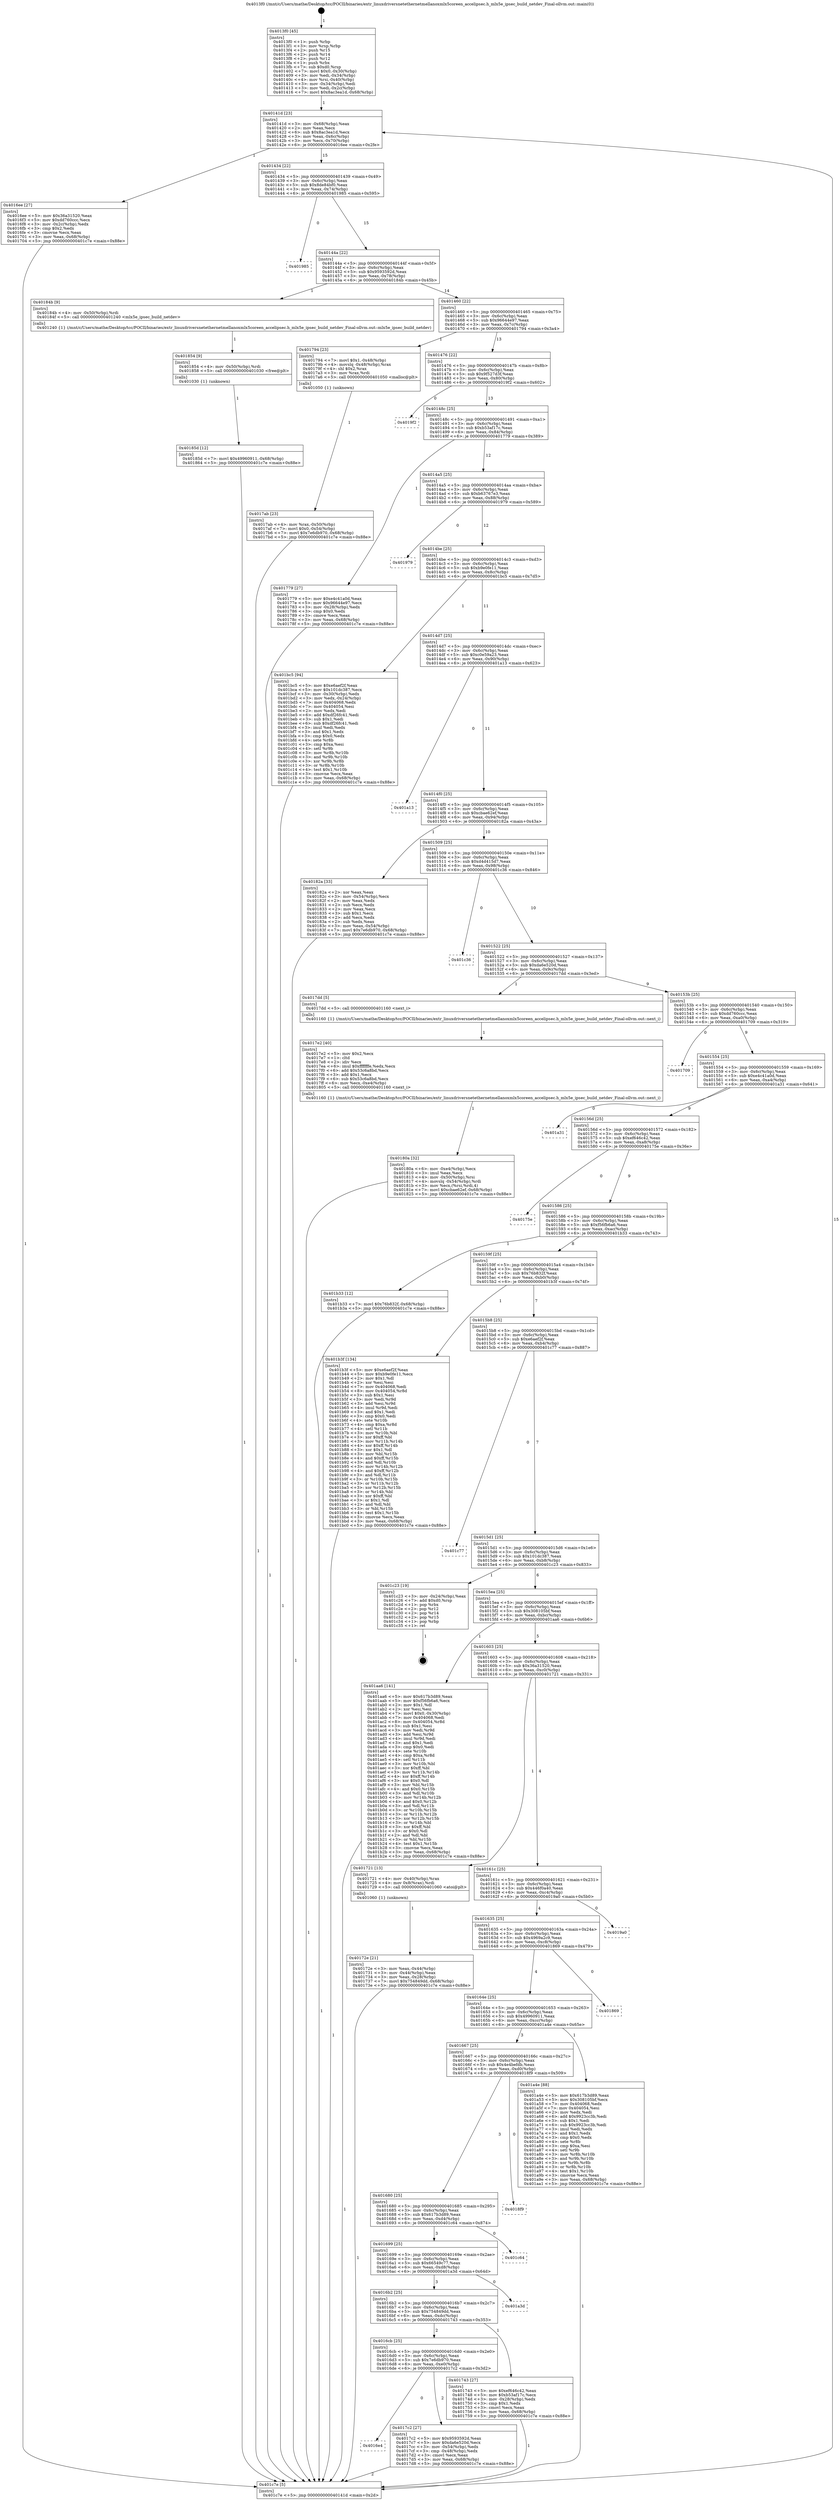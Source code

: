 digraph "0x4013f0" {
  label = "0x4013f0 (/mnt/c/Users/mathe/Desktop/tcc/POCII/binaries/extr_linuxdriversnetethernetmellanoxmlx5coreen_accelipsec.h_mlx5e_ipsec_build_netdev_Final-ollvm.out::main(0))"
  labelloc = "t"
  node[shape=record]

  Entry [label="",width=0.3,height=0.3,shape=circle,fillcolor=black,style=filled]
  "0x40141d" [label="{
     0x40141d [23]\l
     | [instrs]\l
     &nbsp;&nbsp;0x40141d \<+3\>: mov -0x68(%rbp),%eax\l
     &nbsp;&nbsp;0x401420 \<+2\>: mov %eax,%ecx\l
     &nbsp;&nbsp;0x401422 \<+6\>: sub $0x8ac3ea1d,%ecx\l
     &nbsp;&nbsp;0x401428 \<+3\>: mov %eax,-0x6c(%rbp)\l
     &nbsp;&nbsp;0x40142b \<+3\>: mov %ecx,-0x70(%rbp)\l
     &nbsp;&nbsp;0x40142e \<+6\>: je 00000000004016ee \<main+0x2fe\>\l
  }"]
  "0x4016ee" [label="{
     0x4016ee [27]\l
     | [instrs]\l
     &nbsp;&nbsp;0x4016ee \<+5\>: mov $0x36a31520,%eax\l
     &nbsp;&nbsp;0x4016f3 \<+5\>: mov $0xdd760ccc,%ecx\l
     &nbsp;&nbsp;0x4016f8 \<+3\>: mov -0x2c(%rbp),%edx\l
     &nbsp;&nbsp;0x4016fb \<+3\>: cmp $0x2,%edx\l
     &nbsp;&nbsp;0x4016fe \<+3\>: cmovne %ecx,%eax\l
     &nbsp;&nbsp;0x401701 \<+3\>: mov %eax,-0x68(%rbp)\l
     &nbsp;&nbsp;0x401704 \<+5\>: jmp 0000000000401c7e \<main+0x88e\>\l
  }"]
  "0x401434" [label="{
     0x401434 [22]\l
     | [instrs]\l
     &nbsp;&nbsp;0x401434 \<+5\>: jmp 0000000000401439 \<main+0x49\>\l
     &nbsp;&nbsp;0x401439 \<+3\>: mov -0x6c(%rbp),%eax\l
     &nbsp;&nbsp;0x40143c \<+5\>: sub $0x8de84bf0,%eax\l
     &nbsp;&nbsp;0x401441 \<+3\>: mov %eax,-0x74(%rbp)\l
     &nbsp;&nbsp;0x401444 \<+6\>: je 0000000000401985 \<main+0x595\>\l
  }"]
  "0x401c7e" [label="{
     0x401c7e [5]\l
     | [instrs]\l
     &nbsp;&nbsp;0x401c7e \<+5\>: jmp 000000000040141d \<main+0x2d\>\l
  }"]
  "0x4013f0" [label="{
     0x4013f0 [45]\l
     | [instrs]\l
     &nbsp;&nbsp;0x4013f0 \<+1\>: push %rbp\l
     &nbsp;&nbsp;0x4013f1 \<+3\>: mov %rsp,%rbp\l
     &nbsp;&nbsp;0x4013f4 \<+2\>: push %r15\l
     &nbsp;&nbsp;0x4013f6 \<+2\>: push %r14\l
     &nbsp;&nbsp;0x4013f8 \<+2\>: push %r12\l
     &nbsp;&nbsp;0x4013fa \<+1\>: push %rbx\l
     &nbsp;&nbsp;0x4013fb \<+7\>: sub $0xd0,%rsp\l
     &nbsp;&nbsp;0x401402 \<+7\>: movl $0x0,-0x30(%rbp)\l
     &nbsp;&nbsp;0x401409 \<+3\>: mov %edi,-0x34(%rbp)\l
     &nbsp;&nbsp;0x40140c \<+4\>: mov %rsi,-0x40(%rbp)\l
     &nbsp;&nbsp;0x401410 \<+3\>: mov -0x34(%rbp),%edi\l
     &nbsp;&nbsp;0x401413 \<+3\>: mov %edi,-0x2c(%rbp)\l
     &nbsp;&nbsp;0x401416 \<+7\>: movl $0x8ac3ea1d,-0x68(%rbp)\l
  }"]
  Exit [label="",width=0.3,height=0.3,shape=circle,fillcolor=black,style=filled,peripheries=2]
  "0x401985" [label="{
     0x401985\l
  }", style=dashed]
  "0x40144a" [label="{
     0x40144a [22]\l
     | [instrs]\l
     &nbsp;&nbsp;0x40144a \<+5\>: jmp 000000000040144f \<main+0x5f\>\l
     &nbsp;&nbsp;0x40144f \<+3\>: mov -0x6c(%rbp),%eax\l
     &nbsp;&nbsp;0x401452 \<+5\>: sub $0x9593592d,%eax\l
     &nbsp;&nbsp;0x401457 \<+3\>: mov %eax,-0x78(%rbp)\l
     &nbsp;&nbsp;0x40145a \<+6\>: je 000000000040184b \<main+0x45b\>\l
  }"]
  "0x40185d" [label="{
     0x40185d [12]\l
     | [instrs]\l
     &nbsp;&nbsp;0x40185d \<+7\>: movl $0x49960911,-0x68(%rbp)\l
     &nbsp;&nbsp;0x401864 \<+5\>: jmp 0000000000401c7e \<main+0x88e\>\l
  }"]
  "0x40184b" [label="{
     0x40184b [9]\l
     | [instrs]\l
     &nbsp;&nbsp;0x40184b \<+4\>: mov -0x50(%rbp),%rdi\l
     &nbsp;&nbsp;0x40184f \<+5\>: call 0000000000401240 \<mlx5e_ipsec_build_netdev\>\l
     | [calls]\l
     &nbsp;&nbsp;0x401240 \{1\} (/mnt/c/Users/mathe/Desktop/tcc/POCII/binaries/extr_linuxdriversnetethernetmellanoxmlx5coreen_accelipsec.h_mlx5e_ipsec_build_netdev_Final-ollvm.out::mlx5e_ipsec_build_netdev)\l
  }"]
  "0x401460" [label="{
     0x401460 [22]\l
     | [instrs]\l
     &nbsp;&nbsp;0x401460 \<+5\>: jmp 0000000000401465 \<main+0x75\>\l
     &nbsp;&nbsp;0x401465 \<+3\>: mov -0x6c(%rbp),%eax\l
     &nbsp;&nbsp;0x401468 \<+5\>: sub $0x96644e97,%eax\l
     &nbsp;&nbsp;0x40146d \<+3\>: mov %eax,-0x7c(%rbp)\l
     &nbsp;&nbsp;0x401470 \<+6\>: je 0000000000401794 \<main+0x3a4\>\l
  }"]
  "0x401854" [label="{
     0x401854 [9]\l
     | [instrs]\l
     &nbsp;&nbsp;0x401854 \<+4\>: mov -0x50(%rbp),%rdi\l
     &nbsp;&nbsp;0x401858 \<+5\>: call 0000000000401030 \<free@plt\>\l
     | [calls]\l
     &nbsp;&nbsp;0x401030 \{1\} (unknown)\l
  }"]
  "0x401794" [label="{
     0x401794 [23]\l
     | [instrs]\l
     &nbsp;&nbsp;0x401794 \<+7\>: movl $0x1,-0x48(%rbp)\l
     &nbsp;&nbsp;0x40179b \<+4\>: movslq -0x48(%rbp),%rax\l
     &nbsp;&nbsp;0x40179f \<+4\>: shl $0x2,%rax\l
     &nbsp;&nbsp;0x4017a3 \<+3\>: mov %rax,%rdi\l
     &nbsp;&nbsp;0x4017a6 \<+5\>: call 0000000000401050 \<malloc@plt\>\l
     | [calls]\l
     &nbsp;&nbsp;0x401050 \{1\} (unknown)\l
  }"]
  "0x401476" [label="{
     0x401476 [22]\l
     | [instrs]\l
     &nbsp;&nbsp;0x401476 \<+5\>: jmp 000000000040147b \<main+0x8b\>\l
     &nbsp;&nbsp;0x40147b \<+3\>: mov -0x6c(%rbp),%eax\l
     &nbsp;&nbsp;0x40147e \<+5\>: sub $0x9f527d3f,%eax\l
     &nbsp;&nbsp;0x401483 \<+3\>: mov %eax,-0x80(%rbp)\l
     &nbsp;&nbsp;0x401486 \<+6\>: je 00000000004019f2 \<main+0x602\>\l
  }"]
  "0x40180a" [label="{
     0x40180a [32]\l
     | [instrs]\l
     &nbsp;&nbsp;0x40180a \<+6\>: mov -0xe4(%rbp),%ecx\l
     &nbsp;&nbsp;0x401810 \<+3\>: imul %eax,%ecx\l
     &nbsp;&nbsp;0x401813 \<+4\>: mov -0x50(%rbp),%rsi\l
     &nbsp;&nbsp;0x401817 \<+4\>: movslq -0x54(%rbp),%rdi\l
     &nbsp;&nbsp;0x40181b \<+3\>: mov %ecx,(%rsi,%rdi,4)\l
     &nbsp;&nbsp;0x40181e \<+7\>: movl $0xcbae62ef,-0x68(%rbp)\l
     &nbsp;&nbsp;0x401825 \<+5\>: jmp 0000000000401c7e \<main+0x88e\>\l
  }"]
  "0x4019f2" [label="{
     0x4019f2\l
  }", style=dashed]
  "0x40148c" [label="{
     0x40148c [25]\l
     | [instrs]\l
     &nbsp;&nbsp;0x40148c \<+5\>: jmp 0000000000401491 \<main+0xa1\>\l
     &nbsp;&nbsp;0x401491 \<+3\>: mov -0x6c(%rbp),%eax\l
     &nbsp;&nbsp;0x401494 \<+5\>: sub $0xb53af17c,%eax\l
     &nbsp;&nbsp;0x401499 \<+6\>: mov %eax,-0x84(%rbp)\l
     &nbsp;&nbsp;0x40149f \<+6\>: je 0000000000401779 \<main+0x389\>\l
  }"]
  "0x4017e2" [label="{
     0x4017e2 [40]\l
     | [instrs]\l
     &nbsp;&nbsp;0x4017e2 \<+5\>: mov $0x2,%ecx\l
     &nbsp;&nbsp;0x4017e7 \<+1\>: cltd\l
     &nbsp;&nbsp;0x4017e8 \<+2\>: idiv %ecx\l
     &nbsp;&nbsp;0x4017ea \<+6\>: imul $0xfffffffe,%edx,%ecx\l
     &nbsp;&nbsp;0x4017f0 \<+6\>: add $0x53c6a8bd,%ecx\l
     &nbsp;&nbsp;0x4017f6 \<+3\>: add $0x1,%ecx\l
     &nbsp;&nbsp;0x4017f9 \<+6\>: sub $0x53c6a8bd,%ecx\l
     &nbsp;&nbsp;0x4017ff \<+6\>: mov %ecx,-0xe4(%rbp)\l
     &nbsp;&nbsp;0x401805 \<+5\>: call 0000000000401160 \<next_i\>\l
     | [calls]\l
     &nbsp;&nbsp;0x401160 \{1\} (/mnt/c/Users/mathe/Desktop/tcc/POCII/binaries/extr_linuxdriversnetethernetmellanoxmlx5coreen_accelipsec.h_mlx5e_ipsec_build_netdev_Final-ollvm.out::next_i)\l
  }"]
  "0x401779" [label="{
     0x401779 [27]\l
     | [instrs]\l
     &nbsp;&nbsp;0x401779 \<+5\>: mov $0xe4c41a0d,%eax\l
     &nbsp;&nbsp;0x40177e \<+5\>: mov $0x96644e97,%ecx\l
     &nbsp;&nbsp;0x401783 \<+3\>: mov -0x28(%rbp),%edx\l
     &nbsp;&nbsp;0x401786 \<+3\>: cmp $0x0,%edx\l
     &nbsp;&nbsp;0x401789 \<+3\>: cmove %ecx,%eax\l
     &nbsp;&nbsp;0x40178c \<+3\>: mov %eax,-0x68(%rbp)\l
     &nbsp;&nbsp;0x40178f \<+5\>: jmp 0000000000401c7e \<main+0x88e\>\l
  }"]
  "0x4014a5" [label="{
     0x4014a5 [25]\l
     | [instrs]\l
     &nbsp;&nbsp;0x4014a5 \<+5\>: jmp 00000000004014aa \<main+0xba\>\l
     &nbsp;&nbsp;0x4014aa \<+3\>: mov -0x6c(%rbp),%eax\l
     &nbsp;&nbsp;0x4014ad \<+5\>: sub $0xb63767e3,%eax\l
     &nbsp;&nbsp;0x4014b2 \<+6\>: mov %eax,-0x88(%rbp)\l
     &nbsp;&nbsp;0x4014b8 \<+6\>: je 0000000000401979 \<main+0x589\>\l
  }"]
  "0x4016e4" [label="{
     0x4016e4\l
  }", style=dashed]
  "0x401979" [label="{
     0x401979\l
  }", style=dashed]
  "0x4014be" [label="{
     0x4014be [25]\l
     | [instrs]\l
     &nbsp;&nbsp;0x4014be \<+5\>: jmp 00000000004014c3 \<main+0xd3\>\l
     &nbsp;&nbsp;0x4014c3 \<+3\>: mov -0x6c(%rbp),%eax\l
     &nbsp;&nbsp;0x4014c6 \<+5\>: sub $0xb9e0fe11,%eax\l
     &nbsp;&nbsp;0x4014cb \<+6\>: mov %eax,-0x8c(%rbp)\l
     &nbsp;&nbsp;0x4014d1 \<+6\>: je 0000000000401bc5 \<main+0x7d5\>\l
  }"]
  "0x4017c2" [label="{
     0x4017c2 [27]\l
     | [instrs]\l
     &nbsp;&nbsp;0x4017c2 \<+5\>: mov $0x9593592d,%eax\l
     &nbsp;&nbsp;0x4017c7 \<+5\>: mov $0xda6e520d,%ecx\l
     &nbsp;&nbsp;0x4017cc \<+3\>: mov -0x54(%rbp),%edx\l
     &nbsp;&nbsp;0x4017cf \<+3\>: cmp -0x48(%rbp),%edx\l
     &nbsp;&nbsp;0x4017d2 \<+3\>: cmovl %ecx,%eax\l
     &nbsp;&nbsp;0x4017d5 \<+3\>: mov %eax,-0x68(%rbp)\l
     &nbsp;&nbsp;0x4017d8 \<+5\>: jmp 0000000000401c7e \<main+0x88e\>\l
  }"]
  "0x401bc5" [label="{
     0x401bc5 [94]\l
     | [instrs]\l
     &nbsp;&nbsp;0x401bc5 \<+5\>: mov $0xe6aef2f,%eax\l
     &nbsp;&nbsp;0x401bca \<+5\>: mov $0x101dc387,%ecx\l
     &nbsp;&nbsp;0x401bcf \<+3\>: mov -0x30(%rbp),%edx\l
     &nbsp;&nbsp;0x401bd2 \<+3\>: mov %edx,-0x24(%rbp)\l
     &nbsp;&nbsp;0x401bd5 \<+7\>: mov 0x404068,%edx\l
     &nbsp;&nbsp;0x401bdc \<+7\>: mov 0x404054,%esi\l
     &nbsp;&nbsp;0x401be3 \<+2\>: mov %edx,%edi\l
     &nbsp;&nbsp;0x401be5 \<+6\>: add $0xdf26fc41,%edi\l
     &nbsp;&nbsp;0x401beb \<+3\>: sub $0x1,%edi\l
     &nbsp;&nbsp;0x401bee \<+6\>: sub $0xdf26fc41,%edi\l
     &nbsp;&nbsp;0x401bf4 \<+3\>: imul %edi,%edx\l
     &nbsp;&nbsp;0x401bf7 \<+3\>: and $0x1,%edx\l
     &nbsp;&nbsp;0x401bfa \<+3\>: cmp $0x0,%edx\l
     &nbsp;&nbsp;0x401bfd \<+4\>: sete %r8b\l
     &nbsp;&nbsp;0x401c01 \<+3\>: cmp $0xa,%esi\l
     &nbsp;&nbsp;0x401c04 \<+4\>: setl %r9b\l
     &nbsp;&nbsp;0x401c08 \<+3\>: mov %r8b,%r10b\l
     &nbsp;&nbsp;0x401c0b \<+3\>: and %r9b,%r10b\l
     &nbsp;&nbsp;0x401c0e \<+3\>: xor %r9b,%r8b\l
     &nbsp;&nbsp;0x401c11 \<+3\>: or %r8b,%r10b\l
     &nbsp;&nbsp;0x401c14 \<+4\>: test $0x1,%r10b\l
     &nbsp;&nbsp;0x401c18 \<+3\>: cmovne %ecx,%eax\l
     &nbsp;&nbsp;0x401c1b \<+3\>: mov %eax,-0x68(%rbp)\l
     &nbsp;&nbsp;0x401c1e \<+5\>: jmp 0000000000401c7e \<main+0x88e\>\l
  }"]
  "0x4014d7" [label="{
     0x4014d7 [25]\l
     | [instrs]\l
     &nbsp;&nbsp;0x4014d7 \<+5\>: jmp 00000000004014dc \<main+0xec\>\l
     &nbsp;&nbsp;0x4014dc \<+3\>: mov -0x6c(%rbp),%eax\l
     &nbsp;&nbsp;0x4014df \<+5\>: sub $0xc0e59a23,%eax\l
     &nbsp;&nbsp;0x4014e4 \<+6\>: mov %eax,-0x90(%rbp)\l
     &nbsp;&nbsp;0x4014ea \<+6\>: je 0000000000401a13 \<main+0x623\>\l
  }"]
  "0x4017ab" [label="{
     0x4017ab [23]\l
     | [instrs]\l
     &nbsp;&nbsp;0x4017ab \<+4\>: mov %rax,-0x50(%rbp)\l
     &nbsp;&nbsp;0x4017af \<+7\>: movl $0x0,-0x54(%rbp)\l
     &nbsp;&nbsp;0x4017b6 \<+7\>: movl $0x7e6db970,-0x68(%rbp)\l
     &nbsp;&nbsp;0x4017bd \<+5\>: jmp 0000000000401c7e \<main+0x88e\>\l
  }"]
  "0x401a13" [label="{
     0x401a13\l
  }", style=dashed]
  "0x4014f0" [label="{
     0x4014f0 [25]\l
     | [instrs]\l
     &nbsp;&nbsp;0x4014f0 \<+5\>: jmp 00000000004014f5 \<main+0x105\>\l
     &nbsp;&nbsp;0x4014f5 \<+3\>: mov -0x6c(%rbp),%eax\l
     &nbsp;&nbsp;0x4014f8 \<+5\>: sub $0xcbae62ef,%eax\l
     &nbsp;&nbsp;0x4014fd \<+6\>: mov %eax,-0x94(%rbp)\l
     &nbsp;&nbsp;0x401503 \<+6\>: je 000000000040182a \<main+0x43a\>\l
  }"]
  "0x4016cb" [label="{
     0x4016cb [25]\l
     | [instrs]\l
     &nbsp;&nbsp;0x4016cb \<+5\>: jmp 00000000004016d0 \<main+0x2e0\>\l
     &nbsp;&nbsp;0x4016d0 \<+3\>: mov -0x6c(%rbp),%eax\l
     &nbsp;&nbsp;0x4016d3 \<+5\>: sub $0x7e6db970,%eax\l
     &nbsp;&nbsp;0x4016d8 \<+6\>: mov %eax,-0xe0(%rbp)\l
     &nbsp;&nbsp;0x4016de \<+6\>: je 00000000004017c2 \<main+0x3d2\>\l
  }"]
  "0x40182a" [label="{
     0x40182a [33]\l
     | [instrs]\l
     &nbsp;&nbsp;0x40182a \<+2\>: xor %eax,%eax\l
     &nbsp;&nbsp;0x40182c \<+3\>: mov -0x54(%rbp),%ecx\l
     &nbsp;&nbsp;0x40182f \<+2\>: mov %eax,%edx\l
     &nbsp;&nbsp;0x401831 \<+2\>: sub %ecx,%edx\l
     &nbsp;&nbsp;0x401833 \<+2\>: mov %eax,%ecx\l
     &nbsp;&nbsp;0x401835 \<+3\>: sub $0x1,%ecx\l
     &nbsp;&nbsp;0x401838 \<+2\>: add %ecx,%edx\l
     &nbsp;&nbsp;0x40183a \<+2\>: sub %edx,%eax\l
     &nbsp;&nbsp;0x40183c \<+3\>: mov %eax,-0x54(%rbp)\l
     &nbsp;&nbsp;0x40183f \<+7\>: movl $0x7e6db970,-0x68(%rbp)\l
     &nbsp;&nbsp;0x401846 \<+5\>: jmp 0000000000401c7e \<main+0x88e\>\l
  }"]
  "0x401509" [label="{
     0x401509 [25]\l
     | [instrs]\l
     &nbsp;&nbsp;0x401509 \<+5\>: jmp 000000000040150e \<main+0x11e\>\l
     &nbsp;&nbsp;0x40150e \<+3\>: mov -0x6c(%rbp),%eax\l
     &nbsp;&nbsp;0x401511 \<+5\>: sub $0xd4d415d7,%eax\l
     &nbsp;&nbsp;0x401516 \<+6\>: mov %eax,-0x98(%rbp)\l
     &nbsp;&nbsp;0x40151c \<+6\>: je 0000000000401c36 \<main+0x846\>\l
  }"]
  "0x401743" [label="{
     0x401743 [27]\l
     | [instrs]\l
     &nbsp;&nbsp;0x401743 \<+5\>: mov $0xef646c42,%eax\l
     &nbsp;&nbsp;0x401748 \<+5\>: mov $0xb53af17c,%ecx\l
     &nbsp;&nbsp;0x40174d \<+3\>: mov -0x28(%rbp),%edx\l
     &nbsp;&nbsp;0x401750 \<+3\>: cmp $0x1,%edx\l
     &nbsp;&nbsp;0x401753 \<+3\>: cmovl %ecx,%eax\l
     &nbsp;&nbsp;0x401756 \<+3\>: mov %eax,-0x68(%rbp)\l
     &nbsp;&nbsp;0x401759 \<+5\>: jmp 0000000000401c7e \<main+0x88e\>\l
  }"]
  "0x401c36" [label="{
     0x401c36\l
  }", style=dashed]
  "0x401522" [label="{
     0x401522 [25]\l
     | [instrs]\l
     &nbsp;&nbsp;0x401522 \<+5\>: jmp 0000000000401527 \<main+0x137\>\l
     &nbsp;&nbsp;0x401527 \<+3\>: mov -0x6c(%rbp),%eax\l
     &nbsp;&nbsp;0x40152a \<+5\>: sub $0xda6e520d,%eax\l
     &nbsp;&nbsp;0x40152f \<+6\>: mov %eax,-0x9c(%rbp)\l
     &nbsp;&nbsp;0x401535 \<+6\>: je 00000000004017dd \<main+0x3ed\>\l
  }"]
  "0x4016b2" [label="{
     0x4016b2 [25]\l
     | [instrs]\l
     &nbsp;&nbsp;0x4016b2 \<+5\>: jmp 00000000004016b7 \<main+0x2c7\>\l
     &nbsp;&nbsp;0x4016b7 \<+3\>: mov -0x6c(%rbp),%eax\l
     &nbsp;&nbsp;0x4016ba \<+5\>: sub $0x754849dd,%eax\l
     &nbsp;&nbsp;0x4016bf \<+6\>: mov %eax,-0xdc(%rbp)\l
     &nbsp;&nbsp;0x4016c5 \<+6\>: je 0000000000401743 \<main+0x353\>\l
  }"]
  "0x4017dd" [label="{
     0x4017dd [5]\l
     | [instrs]\l
     &nbsp;&nbsp;0x4017dd \<+5\>: call 0000000000401160 \<next_i\>\l
     | [calls]\l
     &nbsp;&nbsp;0x401160 \{1\} (/mnt/c/Users/mathe/Desktop/tcc/POCII/binaries/extr_linuxdriversnetethernetmellanoxmlx5coreen_accelipsec.h_mlx5e_ipsec_build_netdev_Final-ollvm.out::next_i)\l
  }"]
  "0x40153b" [label="{
     0x40153b [25]\l
     | [instrs]\l
     &nbsp;&nbsp;0x40153b \<+5\>: jmp 0000000000401540 \<main+0x150\>\l
     &nbsp;&nbsp;0x401540 \<+3\>: mov -0x6c(%rbp),%eax\l
     &nbsp;&nbsp;0x401543 \<+5\>: sub $0xdd760ccc,%eax\l
     &nbsp;&nbsp;0x401548 \<+6\>: mov %eax,-0xa0(%rbp)\l
     &nbsp;&nbsp;0x40154e \<+6\>: je 0000000000401709 \<main+0x319\>\l
  }"]
  "0x401a3d" [label="{
     0x401a3d\l
  }", style=dashed]
  "0x401709" [label="{
     0x401709\l
  }", style=dashed]
  "0x401554" [label="{
     0x401554 [25]\l
     | [instrs]\l
     &nbsp;&nbsp;0x401554 \<+5\>: jmp 0000000000401559 \<main+0x169\>\l
     &nbsp;&nbsp;0x401559 \<+3\>: mov -0x6c(%rbp),%eax\l
     &nbsp;&nbsp;0x40155c \<+5\>: sub $0xe4c41a0d,%eax\l
     &nbsp;&nbsp;0x401561 \<+6\>: mov %eax,-0xa4(%rbp)\l
     &nbsp;&nbsp;0x401567 \<+6\>: je 0000000000401a31 \<main+0x641\>\l
  }"]
  "0x401699" [label="{
     0x401699 [25]\l
     | [instrs]\l
     &nbsp;&nbsp;0x401699 \<+5\>: jmp 000000000040169e \<main+0x2ae\>\l
     &nbsp;&nbsp;0x40169e \<+3\>: mov -0x6c(%rbp),%eax\l
     &nbsp;&nbsp;0x4016a1 \<+5\>: sub $0x66549c77,%eax\l
     &nbsp;&nbsp;0x4016a6 \<+6\>: mov %eax,-0xd8(%rbp)\l
     &nbsp;&nbsp;0x4016ac \<+6\>: je 0000000000401a3d \<main+0x64d\>\l
  }"]
  "0x401a31" [label="{
     0x401a31\l
  }", style=dashed]
  "0x40156d" [label="{
     0x40156d [25]\l
     | [instrs]\l
     &nbsp;&nbsp;0x40156d \<+5\>: jmp 0000000000401572 \<main+0x182\>\l
     &nbsp;&nbsp;0x401572 \<+3\>: mov -0x6c(%rbp),%eax\l
     &nbsp;&nbsp;0x401575 \<+5\>: sub $0xef646c42,%eax\l
     &nbsp;&nbsp;0x40157a \<+6\>: mov %eax,-0xa8(%rbp)\l
     &nbsp;&nbsp;0x401580 \<+6\>: je 000000000040175e \<main+0x36e\>\l
  }"]
  "0x401c64" [label="{
     0x401c64\l
  }", style=dashed]
  "0x40175e" [label="{
     0x40175e\l
  }", style=dashed]
  "0x401586" [label="{
     0x401586 [25]\l
     | [instrs]\l
     &nbsp;&nbsp;0x401586 \<+5\>: jmp 000000000040158b \<main+0x19b\>\l
     &nbsp;&nbsp;0x40158b \<+3\>: mov -0x6c(%rbp),%eax\l
     &nbsp;&nbsp;0x40158e \<+5\>: sub $0xf56fb6a6,%eax\l
     &nbsp;&nbsp;0x401593 \<+6\>: mov %eax,-0xac(%rbp)\l
     &nbsp;&nbsp;0x401599 \<+6\>: je 0000000000401b33 \<main+0x743\>\l
  }"]
  "0x401680" [label="{
     0x401680 [25]\l
     | [instrs]\l
     &nbsp;&nbsp;0x401680 \<+5\>: jmp 0000000000401685 \<main+0x295\>\l
     &nbsp;&nbsp;0x401685 \<+3\>: mov -0x6c(%rbp),%eax\l
     &nbsp;&nbsp;0x401688 \<+5\>: sub $0x617b3d89,%eax\l
     &nbsp;&nbsp;0x40168d \<+6\>: mov %eax,-0xd4(%rbp)\l
     &nbsp;&nbsp;0x401693 \<+6\>: je 0000000000401c64 \<main+0x874\>\l
  }"]
  "0x401b33" [label="{
     0x401b33 [12]\l
     | [instrs]\l
     &nbsp;&nbsp;0x401b33 \<+7\>: movl $0x76b832f,-0x68(%rbp)\l
     &nbsp;&nbsp;0x401b3a \<+5\>: jmp 0000000000401c7e \<main+0x88e\>\l
  }"]
  "0x40159f" [label="{
     0x40159f [25]\l
     | [instrs]\l
     &nbsp;&nbsp;0x40159f \<+5\>: jmp 00000000004015a4 \<main+0x1b4\>\l
     &nbsp;&nbsp;0x4015a4 \<+3\>: mov -0x6c(%rbp),%eax\l
     &nbsp;&nbsp;0x4015a7 \<+5\>: sub $0x76b832f,%eax\l
     &nbsp;&nbsp;0x4015ac \<+6\>: mov %eax,-0xb0(%rbp)\l
     &nbsp;&nbsp;0x4015b2 \<+6\>: je 0000000000401b3f \<main+0x74f\>\l
  }"]
  "0x4018f9" [label="{
     0x4018f9\l
  }", style=dashed]
  "0x401b3f" [label="{
     0x401b3f [134]\l
     | [instrs]\l
     &nbsp;&nbsp;0x401b3f \<+5\>: mov $0xe6aef2f,%eax\l
     &nbsp;&nbsp;0x401b44 \<+5\>: mov $0xb9e0fe11,%ecx\l
     &nbsp;&nbsp;0x401b49 \<+2\>: mov $0x1,%dl\l
     &nbsp;&nbsp;0x401b4b \<+2\>: xor %esi,%esi\l
     &nbsp;&nbsp;0x401b4d \<+7\>: mov 0x404068,%edi\l
     &nbsp;&nbsp;0x401b54 \<+8\>: mov 0x404054,%r8d\l
     &nbsp;&nbsp;0x401b5c \<+3\>: sub $0x1,%esi\l
     &nbsp;&nbsp;0x401b5f \<+3\>: mov %edi,%r9d\l
     &nbsp;&nbsp;0x401b62 \<+3\>: add %esi,%r9d\l
     &nbsp;&nbsp;0x401b65 \<+4\>: imul %r9d,%edi\l
     &nbsp;&nbsp;0x401b69 \<+3\>: and $0x1,%edi\l
     &nbsp;&nbsp;0x401b6c \<+3\>: cmp $0x0,%edi\l
     &nbsp;&nbsp;0x401b6f \<+4\>: sete %r10b\l
     &nbsp;&nbsp;0x401b73 \<+4\>: cmp $0xa,%r8d\l
     &nbsp;&nbsp;0x401b77 \<+4\>: setl %r11b\l
     &nbsp;&nbsp;0x401b7b \<+3\>: mov %r10b,%bl\l
     &nbsp;&nbsp;0x401b7e \<+3\>: xor $0xff,%bl\l
     &nbsp;&nbsp;0x401b81 \<+3\>: mov %r11b,%r14b\l
     &nbsp;&nbsp;0x401b84 \<+4\>: xor $0xff,%r14b\l
     &nbsp;&nbsp;0x401b88 \<+3\>: xor $0x1,%dl\l
     &nbsp;&nbsp;0x401b8b \<+3\>: mov %bl,%r15b\l
     &nbsp;&nbsp;0x401b8e \<+4\>: and $0xff,%r15b\l
     &nbsp;&nbsp;0x401b92 \<+3\>: and %dl,%r10b\l
     &nbsp;&nbsp;0x401b95 \<+3\>: mov %r14b,%r12b\l
     &nbsp;&nbsp;0x401b98 \<+4\>: and $0xff,%r12b\l
     &nbsp;&nbsp;0x401b9c \<+3\>: and %dl,%r11b\l
     &nbsp;&nbsp;0x401b9f \<+3\>: or %r10b,%r15b\l
     &nbsp;&nbsp;0x401ba2 \<+3\>: or %r11b,%r12b\l
     &nbsp;&nbsp;0x401ba5 \<+3\>: xor %r12b,%r15b\l
     &nbsp;&nbsp;0x401ba8 \<+3\>: or %r14b,%bl\l
     &nbsp;&nbsp;0x401bab \<+3\>: xor $0xff,%bl\l
     &nbsp;&nbsp;0x401bae \<+3\>: or $0x1,%dl\l
     &nbsp;&nbsp;0x401bb1 \<+2\>: and %dl,%bl\l
     &nbsp;&nbsp;0x401bb3 \<+3\>: or %bl,%r15b\l
     &nbsp;&nbsp;0x401bb6 \<+4\>: test $0x1,%r15b\l
     &nbsp;&nbsp;0x401bba \<+3\>: cmovne %ecx,%eax\l
     &nbsp;&nbsp;0x401bbd \<+3\>: mov %eax,-0x68(%rbp)\l
     &nbsp;&nbsp;0x401bc0 \<+5\>: jmp 0000000000401c7e \<main+0x88e\>\l
  }"]
  "0x4015b8" [label="{
     0x4015b8 [25]\l
     | [instrs]\l
     &nbsp;&nbsp;0x4015b8 \<+5\>: jmp 00000000004015bd \<main+0x1cd\>\l
     &nbsp;&nbsp;0x4015bd \<+3\>: mov -0x6c(%rbp),%eax\l
     &nbsp;&nbsp;0x4015c0 \<+5\>: sub $0xe6aef2f,%eax\l
     &nbsp;&nbsp;0x4015c5 \<+6\>: mov %eax,-0xb4(%rbp)\l
     &nbsp;&nbsp;0x4015cb \<+6\>: je 0000000000401c77 \<main+0x887\>\l
  }"]
  "0x401667" [label="{
     0x401667 [25]\l
     | [instrs]\l
     &nbsp;&nbsp;0x401667 \<+5\>: jmp 000000000040166c \<main+0x27c\>\l
     &nbsp;&nbsp;0x40166c \<+3\>: mov -0x6c(%rbp),%eax\l
     &nbsp;&nbsp;0x40166f \<+5\>: sub $0x4e4befdb,%eax\l
     &nbsp;&nbsp;0x401674 \<+6\>: mov %eax,-0xd0(%rbp)\l
     &nbsp;&nbsp;0x40167a \<+6\>: je 00000000004018f9 \<main+0x509\>\l
  }"]
  "0x401c77" [label="{
     0x401c77\l
  }", style=dashed]
  "0x4015d1" [label="{
     0x4015d1 [25]\l
     | [instrs]\l
     &nbsp;&nbsp;0x4015d1 \<+5\>: jmp 00000000004015d6 \<main+0x1e6\>\l
     &nbsp;&nbsp;0x4015d6 \<+3\>: mov -0x6c(%rbp),%eax\l
     &nbsp;&nbsp;0x4015d9 \<+5\>: sub $0x101dc387,%eax\l
     &nbsp;&nbsp;0x4015de \<+6\>: mov %eax,-0xb8(%rbp)\l
     &nbsp;&nbsp;0x4015e4 \<+6\>: je 0000000000401c23 \<main+0x833\>\l
  }"]
  "0x401a4e" [label="{
     0x401a4e [88]\l
     | [instrs]\l
     &nbsp;&nbsp;0x401a4e \<+5\>: mov $0x617b3d89,%eax\l
     &nbsp;&nbsp;0x401a53 \<+5\>: mov $0x308105bf,%ecx\l
     &nbsp;&nbsp;0x401a58 \<+7\>: mov 0x404068,%edx\l
     &nbsp;&nbsp;0x401a5f \<+7\>: mov 0x404054,%esi\l
     &nbsp;&nbsp;0x401a66 \<+2\>: mov %edx,%edi\l
     &nbsp;&nbsp;0x401a68 \<+6\>: add $0x9923cc3b,%edi\l
     &nbsp;&nbsp;0x401a6e \<+3\>: sub $0x1,%edi\l
     &nbsp;&nbsp;0x401a71 \<+6\>: sub $0x9923cc3b,%edi\l
     &nbsp;&nbsp;0x401a77 \<+3\>: imul %edi,%edx\l
     &nbsp;&nbsp;0x401a7a \<+3\>: and $0x1,%edx\l
     &nbsp;&nbsp;0x401a7d \<+3\>: cmp $0x0,%edx\l
     &nbsp;&nbsp;0x401a80 \<+4\>: sete %r8b\l
     &nbsp;&nbsp;0x401a84 \<+3\>: cmp $0xa,%esi\l
     &nbsp;&nbsp;0x401a87 \<+4\>: setl %r9b\l
     &nbsp;&nbsp;0x401a8b \<+3\>: mov %r8b,%r10b\l
     &nbsp;&nbsp;0x401a8e \<+3\>: and %r9b,%r10b\l
     &nbsp;&nbsp;0x401a91 \<+3\>: xor %r9b,%r8b\l
     &nbsp;&nbsp;0x401a94 \<+3\>: or %r8b,%r10b\l
     &nbsp;&nbsp;0x401a97 \<+4\>: test $0x1,%r10b\l
     &nbsp;&nbsp;0x401a9b \<+3\>: cmovne %ecx,%eax\l
     &nbsp;&nbsp;0x401a9e \<+3\>: mov %eax,-0x68(%rbp)\l
     &nbsp;&nbsp;0x401aa1 \<+5\>: jmp 0000000000401c7e \<main+0x88e\>\l
  }"]
  "0x401c23" [label="{
     0x401c23 [19]\l
     | [instrs]\l
     &nbsp;&nbsp;0x401c23 \<+3\>: mov -0x24(%rbp),%eax\l
     &nbsp;&nbsp;0x401c26 \<+7\>: add $0xd0,%rsp\l
     &nbsp;&nbsp;0x401c2d \<+1\>: pop %rbx\l
     &nbsp;&nbsp;0x401c2e \<+2\>: pop %r12\l
     &nbsp;&nbsp;0x401c30 \<+2\>: pop %r14\l
     &nbsp;&nbsp;0x401c32 \<+2\>: pop %r15\l
     &nbsp;&nbsp;0x401c34 \<+1\>: pop %rbp\l
     &nbsp;&nbsp;0x401c35 \<+1\>: ret\l
  }"]
  "0x4015ea" [label="{
     0x4015ea [25]\l
     | [instrs]\l
     &nbsp;&nbsp;0x4015ea \<+5\>: jmp 00000000004015ef \<main+0x1ff\>\l
     &nbsp;&nbsp;0x4015ef \<+3\>: mov -0x6c(%rbp),%eax\l
     &nbsp;&nbsp;0x4015f2 \<+5\>: sub $0x308105bf,%eax\l
     &nbsp;&nbsp;0x4015f7 \<+6\>: mov %eax,-0xbc(%rbp)\l
     &nbsp;&nbsp;0x4015fd \<+6\>: je 0000000000401aa6 \<main+0x6b6\>\l
  }"]
  "0x40164e" [label="{
     0x40164e [25]\l
     | [instrs]\l
     &nbsp;&nbsp;0x40164e \<+5\>: jmp 0000000000401653 \<main+0x263\>\l
     &nbsp;&nbsp;0x401653 \<+3\>: mov -0x6c(%rbp),%eax\l
     &nbsp;&nbsp;0x401656 \<+5\>: sub $0x49960911,%eax\l
     &nbsp;&nbsp;0x40165b \<+6\>: mov %eax,-0xcc(%rbp)\l
     &nbsp;&nbsp;0x401661 \<+6\>: je 0000000000401a4e \<main+0x65e\>\l
  }"]
  "0x401aa6" [label="{
     0x401aa6 [141]\l
     | [instrs]\l
     &nbsp;&nbsp;0x401aa6 \<+5\>: mov $0x617b3d89,%eax\l
     &nbsp;&nbsp;0x401aab \<+5\>: mov $0xf56fb6a6,%ecx\l
     &nbsp;&nbsp;0x401ab0 \<+2\>: mov $0x1,%dl\l
     &nbsp;&nbsp;0x401ab2 \<+2\>: xor %esi,%esi\l
     &nbsp;&nbsp;0x401ab4 \<+7\>: movl $0x0,-0x30(%rbp)\l
     &nbsp;&nbsp;0x401abb \<+7\>: mov 0x404068,%edi\l
     &nbsp;&nbsp;0x401ac2 \<+8\>: mov 0x404054,%r8d\l
     &nbsp;&nbsp;0x401aca \<+3\>: sub $0x1,%esi\l
     &nbsp;&nbsp;0x401acd \<+3\>: mov %edi,%r9d\l
     &nbsp;&nbsp;0x401ad0 \<+3\>: add %esi,%r9d\l
     &nbsp;&nbsp;0x401ad3 \<+4\>: imul %r9d,%edi\l
     &nbsp;&nbsp;0x401ad7 \<+3\>: and $0x1,%edi\l
     &nbsp;&nbsp;0x401ada \<+3\>: cmp $0x0,%edi\l
     &nbsp;&nbsp;0x401add \<+4\>: sete %r10b\l
     &nbsp;&nbsp;0x401ae1 \<+4\>: cmp $0xa,%r8d\l
     &nbsp;&nbsp;0x401ae5 \<+4\>: setl %r11b\l
     &nbsp;&nbsp;0x401ae9 \<+3\>: mov %r10b,%bl\l
     &nbsp;&nbsp;0x401aec \<+3\>: xor $0xff,%bl\l
     &nbsp;&nbsp;0x401aef \<+3\>: mov %r11b,%r14b\l
     &nbsp;&nbsp;0x401af2 \<+4\>: xor $0xff,%r14b\l
     &nbsp;&nbsp;0x401af6 \<+3\>: xor $0x0,%dl\l
     &nbsp;&nbsp;0x401af9 \<+3\>: mov %bl,%r15b\l
     &nbsp;&nbsp;0x401afc \<+4\>: and $0x0,%r15b\l
     &nbsp;&nbsp;0x401b00 \<+3\>: and %dl,%r10b\l
     &nbsp;&nbsp;0x401b03 \<+3\>: mov %r14b,%r12b\l
     &nbsp;&nbsp;0x401b06 \<+4\>: and $0x0,%r12b\l
     &nbsp;&nbsp;0x401b0a \<+3\>: and %dl,%r11b\l
     &nbsp;&nbsp;0x401b0d \<+3\>: or %r10b,%r15b\l
     &nbsp;&nbsp;0x401b10 \<+3\>: or %r11b,%r12b\l
     &nbsp;&nbsp;0x401b13 \<+3\>: xor %r12b,%r15b\l
     &nbsp;&nbsp;0x401b16 \<+3\>: or %r14b,%bl\l
     &nbsp;&nbsp;0x401b19 \<+3\>: xor $0xff,%bl\l
     &nbsp;&nbsp;0x401b1c \<+3\>: or $0x0,%dl\l
     &nbsp;&nbsp;0x401b1f \<+2\>: and %dl,%bl\l
     &nbsp;&nbsp;0x401b21 \<+3\>: or %bl,%r15b\l
     &nbsp;&nbsp;0x401b24 \<+4\>: test $0x1,%r15b\l
     &nbsp;&nbsp;0x401b28 \<+3\>: cmovne %ecx,%eax\l
     &nbsp;&nbsp;0x401b2b \<+3\>: mov %eax,-0x68(%rbp)\l
     &nbsp;&nbsp;0x401b2e \<+5\>: jmp 0000000000401c7e \<main+0x88e\>\l
  }"]
  "0x401603" [label="{
     0x401603 [25]\l
     | [instrs]\l
     &nbsp;&nbsp;0x401603 \<+5\>: jmp 0000000000401608 \<main+0x218\>\l
     &nbsp;&nbsp;0x401608 \<+3\>: mov -0x6c(%rbp),%eax\l
     &nbsp;&nbsp;0x40160b \<+5\>: sub $0x36a31520,%eax\l
     &nbsp;&nbsp;0x401610 \<+6\>: mov %eax,-0xc0(%rbp)\l
     &nbsp;&nbsp;0x401616 \<+6\>: je 0000000000401721 \<main+0x331\>\l
  }"]
  "0x401869" [label="{
     0x401869\l
  }", style=dashed]
  "0x401721" [label="{
     0x401721 [13]\l
     | [instrs]\l
     &nbsp;&nbsp;0x401721 \<+4\>: mov -0x40(%rbp),%rax\l
     &nbsp;&nbsp;0x401725 \<+4\>: mov 0x8(%rax),%rdi\l
     &nbsp;&nbsp;0x401729 \<+5\>: call 0000000000401060 \<atoi@plt\>\l
     | [calls]\l
     &nbsp;&nbsp;0x401060 \{1\} (unknown)\l
  }"]
  "0x40161c" [label="{
     0x40161c [25]\l
     | [instrs]\l
     &nbsp;&nbsp;0x40161c \<+5\>: jmp 0000000000401621 \<main+0x231\>\l
     &nbsp;&nbsp;0x401621 \<+3\>: mov -0x6c(%rbp),%eax\l
     &nbsp;&nbsp;0x401624 \<+5\>: sub $0x446f0a40,%eax\l
     &nbsp;&nbsp;0x401629 \<+6\>: mov %eax,-0xc4(%rbp)\l
     &nbsp;&nbsp;0x40162f \<+6\>: je 00000000004019a0 \<main+0x5b0\>\l
  }"]
  "0x40172e" [label="{
     0x40172e [21]\l
     | [instrs]\l
     &nbsp;&nbsp;0x40172e \<+3\>: mov %eax,-0x44(%rbp)\l
     &nbsp;&nbsp;0x401731 \<+3\>: mov -0x44(%rbp),%eax\l
     &nbsp;&nbsp;0x401734 \<+3\>: mov %eax,-0x28(%rbp)\l
     &nbsp;&nbsp;0x401737 \<+7\>: movl $0x754849dd,-0x68(%rbp)\l
     &nbsp;&nbsp;0x40173e \<+5\>: jmp 0000000000401c7e \<main+0x88e\>\l
  }"]
  "0x401635" [label="{
     0x401635 [25]\l
     | [instrs]\l
     &nbsp;&nbsp;0x401635 \<+5\>: jmp 000000000040163a \<main+0x24a\>\l
     &nbsp;&nbsp;0x40163a \<+3\>: mov -0x6c(%rbp),%eax\l
     &nbsp;&nbsp;0x40163d \<+5\>: sub $0x4969a2c9,%eax\l
     &nbsp;&nbsp;0x401642 \<+6\>: mov %eax,-0xc8(%rbp)\l
     &nbsp;&nbsp;0x401648 \<+6\>: je 0000000000401869 \<main+0x479\>\l
  }"]
  "0x4019a0" [label="{
     0x4019a0\l
  }", style=dashed]
  Entry -> "0x4013f0" [label=" 1"]
  "0x40141d" -> "0x4016ee" [label=" 1"]
  "0x40141d" -> "0x401434" [label=" 15"]
  "0x4016ee" -> "0x401c7e" [label=" 1"]
  "0x4013f0" -> "0x40141d" [label=" 1"]
  "0x401c7e" -> "0x40141d" [label=" 15"]
  "0x401c23" -> Exit [label=" 1"]
  "0x401434" -> "0x401985" [label=" 0"]
  "0x401434" -> "0x40144a" [label=" 15"]
  "0x401bc5" -> "0x401c7e" [label=" 1"]
  "0x40144a" -> "0x40184b" [label=" 1"]
  "0x40144a" -> "0x401460" [label=" 14"]
  "0x401b3f" -> "0x401c7e" [label=" 1"]
  "0x401460" -> "0x401794" [label=" 1"]
  "0x401460" -> "0x401476" [label=" 13"]
  "0x401b33" -> "0x401c7e" [label=" 1"]
  "0x401476" -> "0x4019f2" [label=" 0"]
  "0x401476" -> "0x40148c" [label=" 13"]
  "0x401aa6" -> "0x401c7e" [label=" 1"]
  "0x40148c" -> "0x401779" [label=" 1"]
  "0x40148c" -> "0x4014a5" [label=" 12"]
  "0x401a4e" -> "0x401c7e" [label=" 1"]
  "0x4014a5" -> "0x401979" [label=" 0"]
  "0x4014a5" -> "0x4014be" [label=" 12"]
  "0x40185d" -> "0x401c7e" [label=" 1"]
  "0x4014be" -> "0x401bc5" [label=" 1"]
  "0x4014be" -> "0x4014d7" [label=" 11"]
  "0x401854" -> "0x40185d" [label=" 1"]
  "0x4014d7" -> "0x401a13" [label=" 0"]
  "0x4014d7" -> "0x4014f0" [label=" 11"]
  "0x40182a" -> "0x401c7e" [label=" 1"]
  "0x4014f0" -> "0x40182a" [label=" 1"]
  "0x4014f0" -> "0x401509" [label=" 10"]
  "0x40180a" -> "0x401c7e" [label=" 1"]
  "0x401509" -> "0x401c36" [label=" 0"]
  "0x401509" -> "0x401522" [label=" 10"]
  "0x4017e2" -> "0x40180a" [label=" 1"]
  "0x401522" -> "0x4017dd" [label=" 1"]
  "0x401522" -> "0x40153b" [label=" 9"]
  "0x4017c2" -> "0x401c7e" [label=" 2"]
  "0x40153b" -> "0x401709" [label=" 0"]
  "0x40153b" -> "0x401554" [label=" 9"]
  "0x4016cb" -> "0x4016e4" [label=" 0"]
  "0x401554" -> "0x401a31" [label=" 0"]
  "0x401554" -> "0x40156d" [label=" 9"]
  "0x40184b" -> "0x401854" [label=" 1"]
  "0x40156d" -> "0x40175e" [label=" 0"]
  "0x40156d" -> "0x401586" [label=" 9"]
  "0x4017ab" -> "0x401c7e" [label=" 1"]
  "0x401586" -> "0x401b33" [label=" 1"]
  "0x401586" -> "0x40159f" [label=" 8"]
  "0x401779" -> "0x401c7e" [label=" 1"]
  "0x40159f" -> "0x401b3f" [label=" 1"]
  "0x40159f" -> "0x4015b8" [label=" 7"]
  "0x401743" -> "0x401c7e" [label=" 1"]
  "0x4015b8" -> "0x401c77" [label=" 0"]
  "0x4015b8" -> "0x4015d1" [label=" 7"]
  "0x4016b2" -> "0x401743" [label=" 1"]
  "0x4015d1" -> "0x401c23" [label=" 1"]
  "0x4015d1" -> "0x4015ea" [label=" 6"]
  "0x4017dd" -> "0x4017e2" [label=" 1"]
  "0x4015ea" -> "0x401aa6" [label=" 1"]
  "0x4015ea" -> "0x401603" [label=" 5"]
  "0x401699" -> "0x401a3d" [label=" 0"]
  "0x401603" -> "0x401721" [label=" 1"]
  "0x401603" -> "0x40161c" [label=" 4"]
  "0x401721" -> "0x40172e" [label=" 1"]
  "0x40172e" -> "0x401c7e" [label=" 1"]
  "0x4016cb" -> "0x4017c2" [label=" 2"]
  "0x40161c" -> "0x4019a0" [label=" 0"]
  "0x40161c" -> "0x401635" [label=" 4"]
  "0x401680" -> "0x401699" [label=" 3"]
  "0x401635" -> "0x401869" [label=" 0"]
  "0x401635" -> "0x40164e" [label=" 4"]
  "0x401699" -> "0x4016b2" [label=" 3"]
  "0x40164e" -> "0x401a4e" [label=" 1"]
  "0x40164e" -> "0x401667" [label=" 3"]
  "0x4016b2" -> "0x4016cb" [label=" 2"]
  "0x401667" -> "0x4018f9" [label=" 0"]
  "0x401667" -> "0x401680" [label=" 3"]
  "0x401794" -> "0x4017ab" [label=" 1"]
  "0x401680" -> "0x401c64" [label=" 0"]
}
